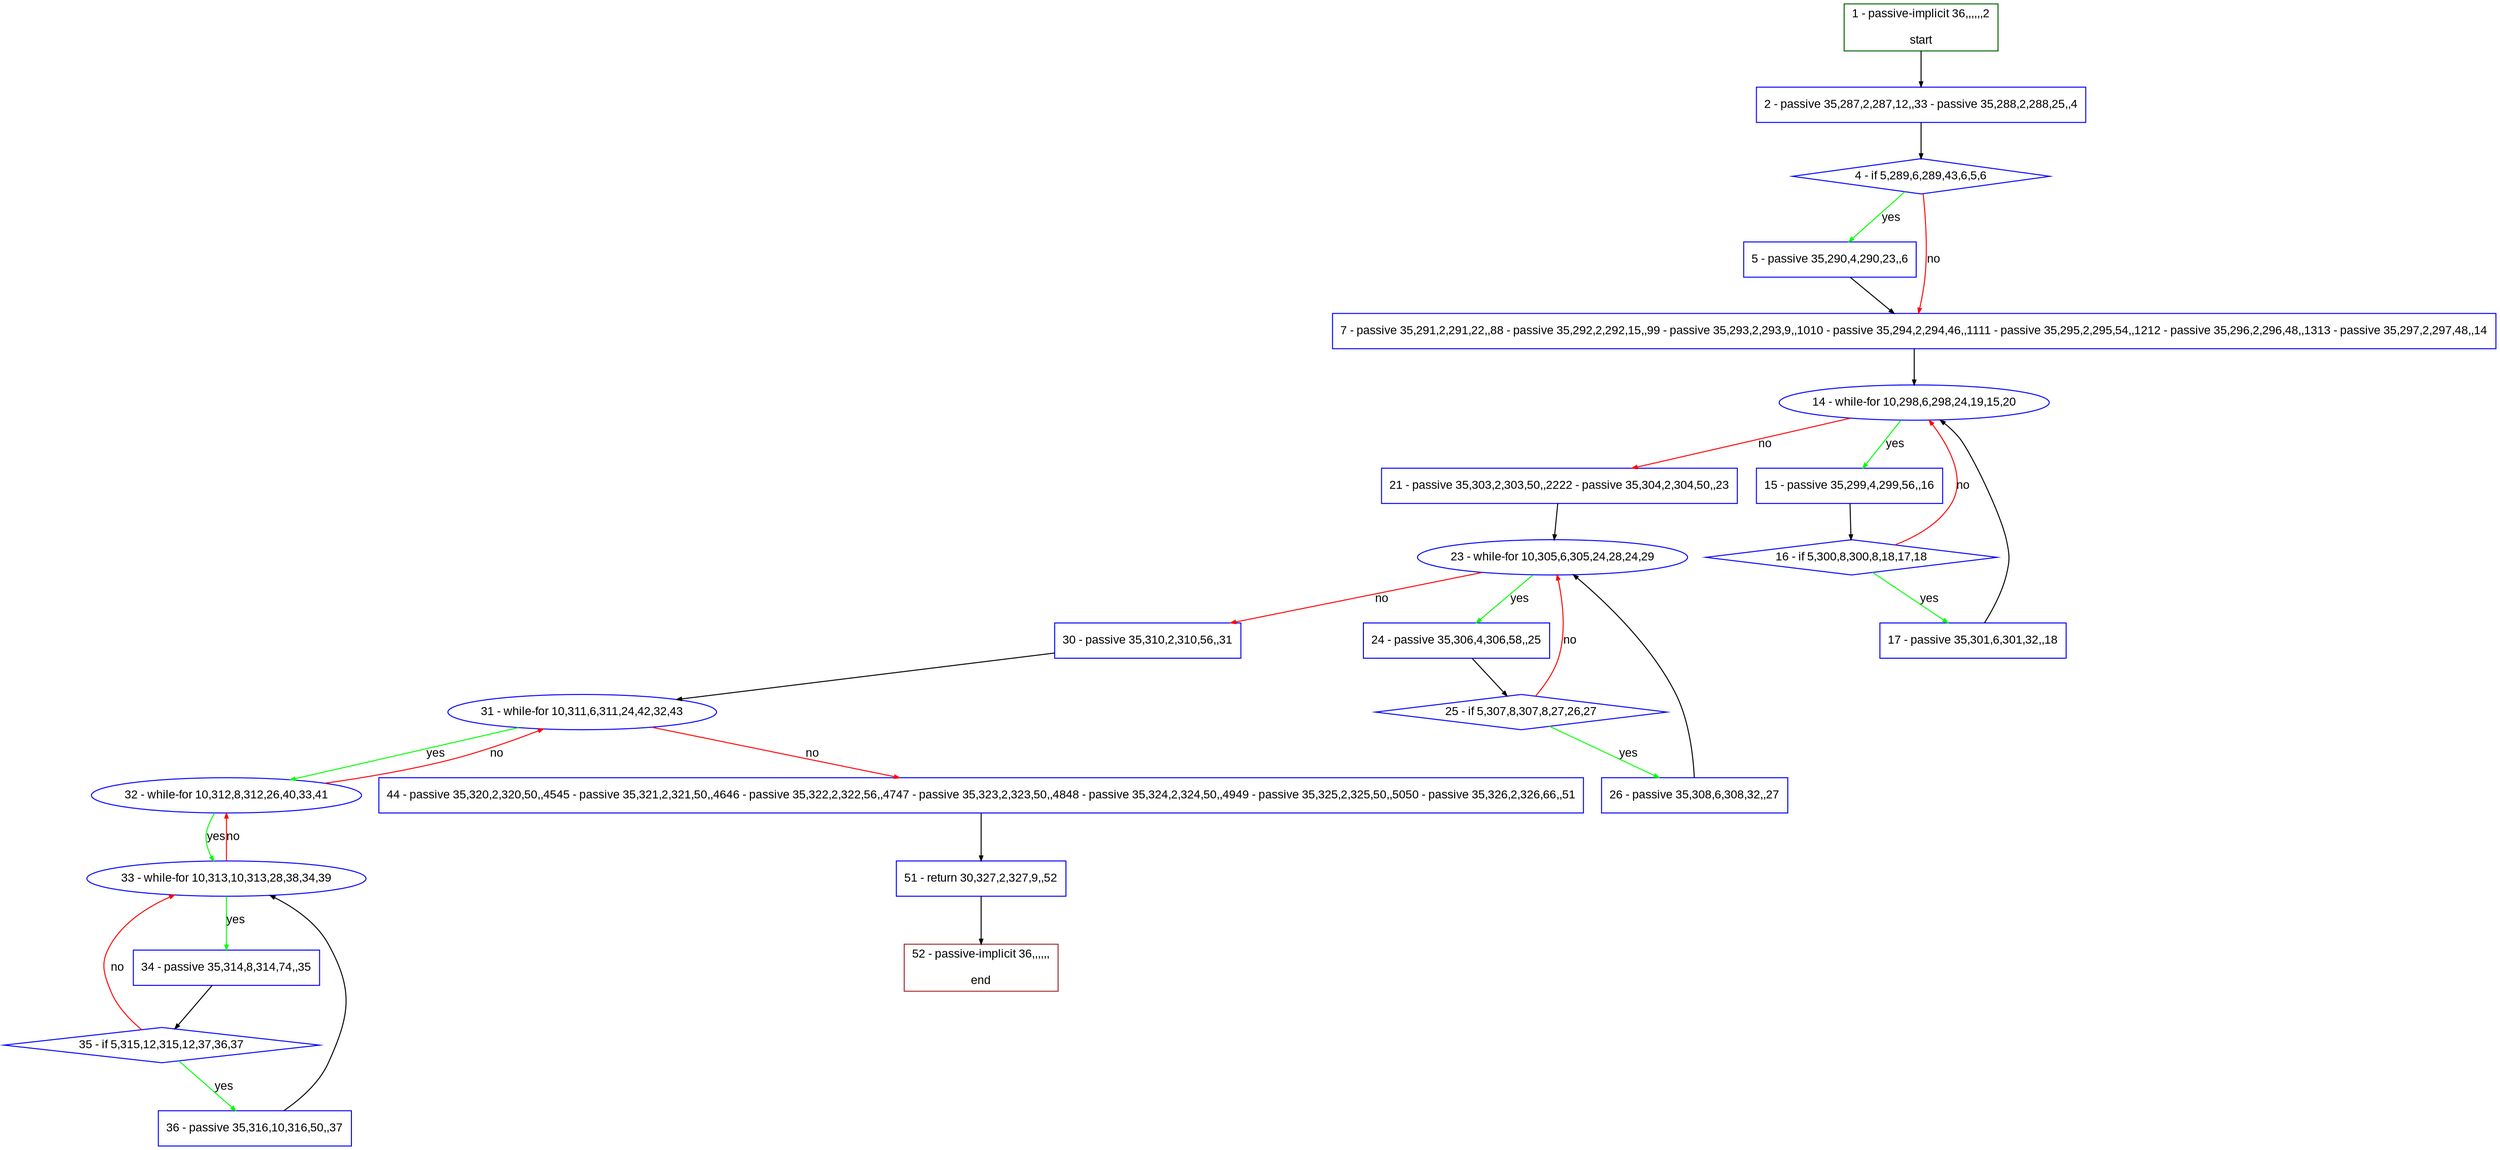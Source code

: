 digraph "" {
  graph [pack="true", label="", fontsize="12", packmode="clust", fontname="Arial", fillcolor="#FFFFCC", bgcolor="white", style="rounded,filled", compound="true"];
  node [node_initialized="no", label="", color="grey", fontsize="12", fillcolor="white", fontname="Arial", style="filled", shape="rectangle", compound="true", fixedsize="false"];
  edge [fontcolor="black", arrowhead="normal", arrowtail="none", arrowsize="0.5", ltail="", label="", color="black", fontsize="12", lhead="", fontname="Arial", dir="forward", compound="true"];
  __N1 [label="2 - passive 35,287,2,287,12,,33 - passive 35,288,2,288,25,,4", color="#0000ff", fillcolor="#ffffff", style="filled", shape="box"];
  __N2 [label="1 - passive-implicit 36,,,,,,2\n\nstart", color="#006400", fillcolor="#ffffff", style="filled", shape="box"];
  __N3 [label="4 - if 5,289,6,289,43,6,5,6", color="#0000ff", fillcolor="#ffffff", style="filled", shape="diamond"];
  __N4 [label="5 - passive 35,290,4,290,23,,6", color="#0000ff", fillcolor="#ffffff", style="filled", shape="box"];
  __N5 [label="7 - passive 35,291,2,291,22,,88 - passive 35,292,2,292,15,,99 - passive 35,293,2,293,9,,1010 - passive 35,294,2,294,46,,1111 - passive 35,295,2,295,54,,1212 - passive 35,296,2,296,48,,1313 - passive 35,297,2,297,48,,14", color="#0000ff", fillcolor="#ffffff", style="filled", shape="box"];
  __N6 [label="14 - while-for 10,298,6,298,24,19,15,20", color="#0000ff", fillcolor="#ffffff", style="filled", shape="oval"];
  __N7 [label="15 - passive 35,299,4,299,56,,16", color="#0000ff", fillcolor="#ffffff", style="filled", shape="box"];
  __N8 [label="21 - passive 35,303,2,303,50,,2222 - passive 35,304,2,304,50,,23", color="#0000ff", fillcolor="#ffffff", style="filled", shape="box"];
  __N9 [label="16 - if 5,300,8,300,8,18,17,18", color="#0000ff", fillcolor="#ffffff", style="filled", shape="diamond"];
  __N10 [label="17 - passive 35,301,6,301,32,,18", color="#0000ff", fillcolor="#ffffff", style="filled", shape="box"];
  __N11 [label="23 - while-for 10,305,6,305,24,28,24,29", color="#0000ff", fillcolor="#ffffff", style="filled", shape="oval"];
  __N12 [label="24 - passive 35,306,4,306,58,,25", color="#0000ff", fillcolor="#ffffff", style="filled", shape="box"];
  __N13 [label="30 - passive 35,310,2,310,56,,31", color="#0000ff", fillcolor="#ffffff", style="filled", shape="box"];
  __N14 [label="25 - if 5,307,8,307,8,27,26,27", color="#0000ff", fillcolor="#ffffff", style="filled", shape="diamond"];
  __N15 [label="26 - passive 35,308,6,308,32,,27", color="#0000ff", fillcolor="#ffffff", style="filled", shape="box"];
  __N16 [label="31 - while-for 10,311,6,311,24,42,32,43", color="#0000ff", fillcolor="#ffffff", style="filled", shape="oval"];
  __N17 [label="32 - while-for 10,312,8,312,26,40,33,41", color="#0000ff", fillcolor="#ffffff", style="filled", shape="oval"];
  __N18 [label="44 - passive 35,320,2,320,50,,4545 - passive 35,321,2,321,50,,4646 - passive 35,322,2,322,56,,4747 - passive 35,323,2,323,50,,4848 - passive 35,324,2,324,50,,4949 - passive 35,325,2,325,50,,5050 - passive 35,326,2,326,66,,51", color="#0000ff", fillcolor="#ffffff", style="filled", shape="box"];
  __N19 [label="33 - while-for 10,313,10,313,28,38,34,39", color="#0000ff", fillcolor="#ffffff", style="filled", shape="oval"];
  __N20 [label="34 - passive 35,314,8,314,74,,35", color="#0000ff", fillcolor="#ffffff", style="filled", shape="box"];
  __N21 [label="35 - if 5,315,12,315,12,37,36,37", color="#0000ff", fillcolor="#ffffff", style="filled", shape="diamond"];
  __N22 [label="36 - passive 35,316,10,316,50,,37", color="#0000ff", fillcolor="#ffffff", style="filled", shape="box"];
  __N23 [label="51 - return 30,327,2,327,9,,52", color="#0000ff", fillcolor="#ffffff", style="filled", shape="box"];
  __N24 [label="52 - passive-implicit 36,,,,,,\n\nend", color="#a52a2a", fillcolor="#ffffff", style="filled", shape="box"];
  __N2 -> __N1 [arrowhead="normal", arrowtail="none", color="#000000", label="", dir="forward"];
  __N1 -> __N3 [arrowhead="normal", arrowtail="none", color="#000000", label="", dir="forward"];
  __N3 -> __N4 [arrowhead="normal", arrowtail="none", color="#00ff00", label="yes", dir="forward"];
  __N3 -> __N5 [arrowhead="normal", arrowtail="none", color="#ff0000", label="no", dir="forward"];
  __N4 -> __N5 [arrowhead="normal", arrowtail="none", color="#000000", label="", dir="forward"];
  __N5 -> __N6 [arrowhead="normal", arrowtail="none", color="#000000", label="", dir="forward"];
  __N6 -> __N7 [arrowhead="normal", arrowtail="none", color="#00ff00", label="yes", dir="forward"];
  __N6 -> __N8 [arrowhead="normal", arrowtail="none", color="#ff0000", label="no", dir="forward"];
  __N7 -> __N9 [arrowhead="normal", arrowtail="none", color="#000000", label="", dir="forward"];
  __N9 -> __N6 [arrowhead="normal", arrowtail="none", color="#ff0000", label="no", dir="forward"];
  __N9 -> __N10 [arrowhead="normal", arrowtail="none", color="#00ff00", label="yes", dir="forward"];
  __N10 -> __N6 [arrowhead="normal", arrowtail="none", color="#000000", label="", dir="forward"];
  __N8 -> __N11 [arrowhead="normal", arrowtail="none", color="#000000", label="", dir="forward"];
  __N11 -> __N12 [arrowhead="normal", arrowtail="none", color="#00ff00", label="yes", dir="forward"];
  __N11 -> __N13 [arrowhead="normal", arrowtail="none", color="#ff0000", label="no", dir="forward"];
  __N12 -> __N14 [arrowhead="normal", arrowtail="none", color="#000000", label="", dir="forward"];
  __N14 -> __N11 [arrowhead="normal", arrowtail="none", color="#ff0000", label="no", dir="forward"];
  __N14 -> __N15 [arrowhead="normal", arrowtail="none", color="#00ff00", label="yes", dir="forward"];
  __N15 -> __N11 [arrowhead="normal", arrowtail="none", color="#000000", label="", dir="forward"];
  __N13 -> __N16 [arrowhead="normal", arrowtail="none", color="#000000", label="", dir="forward"];
  __N16 -> __N17 [arrowhead="normal", arrowtail="none", color="#00ff00", label="yes", dir="forward"];
  __N17 -> __N16 [arrowhead="normal", arrowtail="none", color="#ff0000", label="no", dir="forward"];
  __N16 -> __N18 [arrowhead="normal", arrowtail="none", color="#ff0000", label="no", dir="forward"];
  __N17 -> __N19 [arrowhead="normal", arrowtail="none", color="#00ff00", label="yes", dir="forward"];
  __N19 -> __N17 [arrowhead="normal", arrowtail="none", color="#ff0000", label="no", dir="forward"];
  __N19 -> __N20 [arrowhead="normal", arrowtail="none", color="#00ff00", label="yes", dir="forward"];
  __N20 -> __N21 [arrowhead="normal", arrowtail="none", color="#000000", label="", dir="forward"];
  __N21 -> __N19 [arrowhead="normal", arrowtail="none", color="#ff0000", label="no", dir="forward"];
  __N21 -> __N22 [arrowhead="normal", arrowtail="none", color="#00ff00", label="yes", dir="forward"];
  __N22 -> __N19 [arrowhead="normal", arrowtail="none", color="#000000", label="", dir="forward"];
  __N18 -> __N23 [arrowhead="normal", arrowtail="none", color="#000000", label="", dir="forward"];
  __N23 -> __N24 [arrowhead="normal", arrowtail="none", color="#000000", label="", dir="forward"];
}
